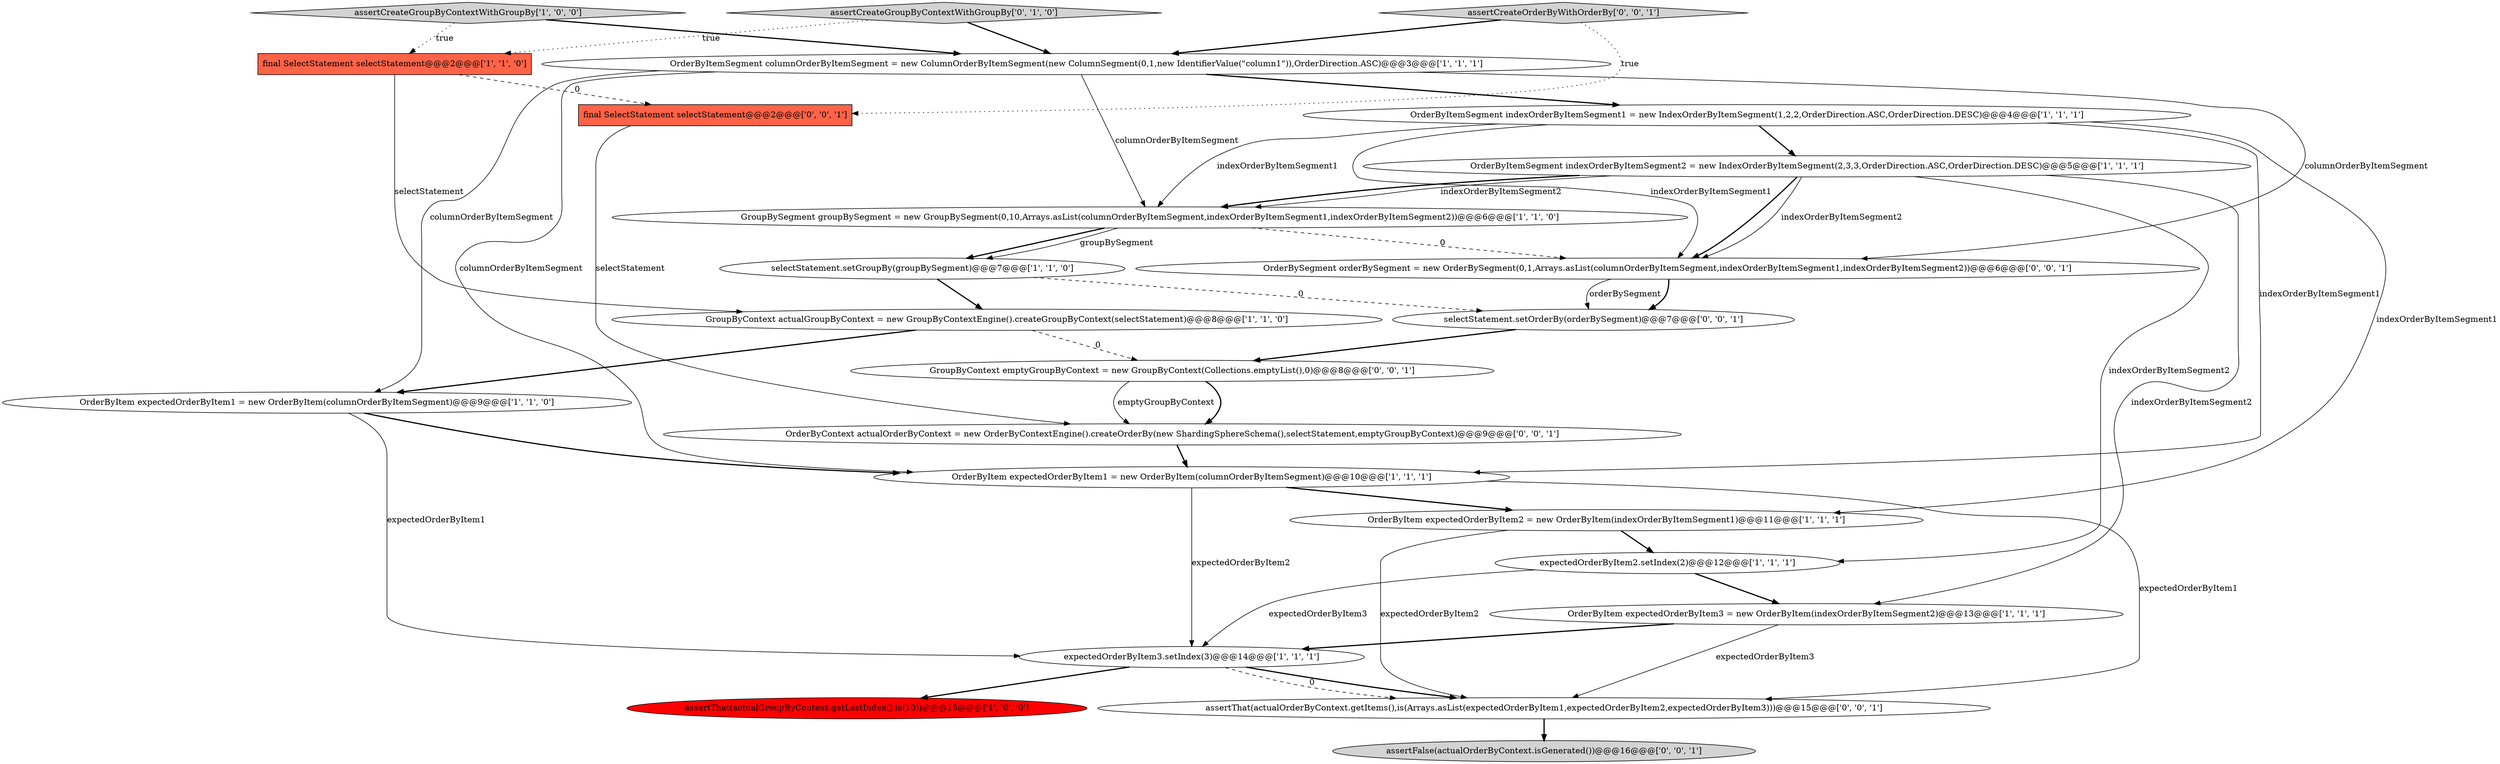 digraph {
9 [style = filled, label = "OrderByItemSegment indexOrderByItemSegment1 = new IndexOrderByItemSegment(1,2,2,OrderDirection.ASC,OrderDirection.DESC)@@@4@@@['1', '1', '1']", fillcolor = white, shape = ellipse image = "AAA0AAABBB1BBB"];
12 [style = filled, label = "assertThat(actualGroupByContext.getLastIndex(),is(10))@@@15@@@['1', '0', '0']", fillcolor = red, shape = ellipse image = "AAA1AAABBB1BBB"];
14 [style = filled, label = "OrderByItem expectedOrderByItem1 = new OrderByItem(columnOrderByItemSegment)@@@10@@@['1', '1', '1']", fillcolor = white, shape = ellipse image = "AAA0AAABBB1BBB"];
16 [style = filled, label = "selectStatement.setOrderBy(orderBySegment)@@@7@@@['0', '0', '1']", fillcolor = white, shape = ellipse image = "AAA0AAABBB3BBB"];
23 [style = filled, label = "final SelectStatement selectStatement@@@2@@@['0', '0', '1']", fillcolor = tomato, shape = box image = "AAA0AAABBB3BBB"];
17 [style = filled, label = "assertThat(actualOrderByContext.getItems(),is(Arrays.asList(expectedOrderByItem1,expectedOrderByItem2,expectedOrderByItem3)))@@@15@@@['0', '0', '1']", fillcolor = white, shape = ellipse image = "AAA0AAABBB3BBB"];
21 [style = filled, label = "assertFalse(actualOrderByContext.isGenerated())@@@16@@@['0', '0', '1']", fillcolor = lightgray, shape = ellipse image = "AAA0AAABBB3BBB"];
5 [style = filled, label = "expectedOrderByItem2.setIndex(2)@@@12@@@['1', '1', '1']", fillcolor = white, shape = ellipse image = "AAA0AAABBB1BBB"];
13 [style = filled, label = "OrderByItem expectedOrderByItem2 = new OrderByItem(indexOrderByItemSegment1)@@@11@@@['1', '1', '1']", fillcolor = white, shape = ellipse image = "AAA0AAABBB1BBB"];
1 [style = filled, label = "GroupByContext actualGroupByContext = new GroupByContextEngine().createGroupByContext(selectStatement)@@@8@@@['1', '1', '0']", fillcolor = white, shape = ellipse image = "AAA0AAABBB1BBB"];
11 [style = filled, label = "GroupBySegment groupBySegment = new GroupBySegment(0,10,Arrays.asList(columnOrderByItemSegment,indexOrderByItemSegment1,indexOrderByItemSegment2))@@@6@@@['1', '1', '0']", fillcolor = white, shape = ellipse image = "AAA0AAABBB1BBB"];
22 [style = filled, label = "GroupByContext emptyGroupByContext = new GroupByContext(Collections.emptyList(),0)@@@8@@@['0', '0', '1']", fillcolor = white, shape = ellipse image = "AAA0AAABBB3BBB"];
3 [style = filled, label = "final SelectStatement selectStatement@@@2@@@['1', '1', '0']", fillcolor = tomato, shape = box image = "AAA0AAABBB1BBB"];
4 [style = filled, label = "OrderByItem expectedOrderByItem3 = new OrderByItem(indexOrderByItemSegment2)@@@13@@@['1', '1', '1']", fillcolor = white, shape = ellipse image = "AAA0AAABBB1BBB"];
10 [style = filled, label = "OrderByItemSegment indexOrderByItemSegment2 = new IndexOrderByItemSegment(2,3,3,OrderDirection.ASC,OrderDirection.DESC)@@@5@@@['1', '1', '1']", fillcolor = white, shape = ellipse image = "AAA0AAABBB1BBB"];
0 [style = filled, label = "OrderByItemSegment columnOrderByItemSegment = new ColumnOrderByItemSegment(new ColumnSegment(0,1,new IdentifierValue(\"column1\")),OrderDirection.ASC)@@@3@@@['1', '1', '1']", fillcolor = white, shape = ellipse image = "AAA0AAABBB1BBB"];
8 [style = filled, label = "expectedOrderByItem3.setIndex(3)@@@14@@@['1', '1', '1']", fillcolor = white, shape = ellipse image = "AAA0AAABBB1BBB"];
15 [style = filled, label = "assertCreateGroupByContextWithGroupBy['0', '1', '0']", fillcolor = lightgray, shape = diamond image = "AAA0AAABBB2BBB"];
6 [style = filled, label = "OrderByItem expectedOrderByItem1 = new OrderByItem(columnOrderByItemSegment)@@@9@@@['1', '1', '0']", fillcolor = white, shape = ellipse image = "AAA0AAABBB1BBB"];
20 [style = filled, label = "OrderBySegment orderBySegment = new OrderBySegment(0,1,Arrays.asList(columnOrderByItemSegment,indexOrderByItemSegment1,indexOrderByItemSegment2))@@@6@@@['0', '0', '1']", fillcolor = white, shape = ellipse image = "AAA0AAABBB3BBB"];
2 [style = filled, label = "selectStatement.setGroupBy(groupBySegment)@@@7@@@['1', '1', '0']", fillcolor = white, shape = ellipse image = "AAA0AAABBB1BBB"];
7 [style = filled, label = "assertCreateGroupByContextWithGroupBy['1', '0', '0']", fillcolor = lightgray, shape = diamond image = "AAA0AAABBB1BBB"];
19 [style = filled, label = "OrderByContext actualOrderByContext = new OrderByContextEngine().createOrderBy(new ShardingSphereSchema(),selectStatement,emptyGroupByContext)@@@9@@@['0', '0', '1']", fillcolor = white, shape = ellipse image = "AAA0AAABBB3BBB"];
18 [style = filled, label = "assertCreateOrderByWithOrderBy['0', '0', '1']", fillcolor = lightgray, shape = diamond image = "AAA0AAABBB3BBB"];
0->9 [style = bold, label=""];
10->20 [style = bold, label=""];
4->17 [style = solid, label="expectedOrderByItem3"];
11->20 [style = dashed, label="0"];
22->19 [style = bold, label=""];
2->1 [style = bold, label=""];
14->17 [style = solid, label="expectedOrderByItem1"];
0->20 [style = solid, label="columnOrderByItemSegment"];
7->0 [style = bold, label=""];
22->19 [style = solid, label="emptyGroupByContext"];
9->10 [style = bold, label=""];
9->11 [style = solid, label="indexOrderByItemSegment1"];
18->23 [style = dotted, label="true"];
10->4 [style = solid, label="indexOrderByItemSegment2"];
16->22 [style = bold, label=""];
11->2 [style = bold, label=""];
1->22 [style = dashed, label="0"];
6->14 [style = bold, label=""];
8->17 [style = bold, label=""];
15->3 [style = dotted, label="true"];
9->14 [style = solid, label="indexOrderByItemSegment1"];
14->8 [style = solid, label="expectedOrderByItem2"];
3->23 [style = dashed, label="0"];
1->6 [style = bold, label=""];
10->11 [style = bold, label=""];
20->16 [style = bold, label=""];
19->14 [style = bold, label=""];
6->8 [style = solid, label="expectedOrderByItem1"];
9->20 [style = solid, label="indexOrderByItemSegment1"];
7->3 [style = dotted, label="true"];
3->1 [style = solid, label="selectStatement"];
10->20 [style = solid, label="indexOrderByItemSegment2"];
13->17 [style = solid, label="expectedOrderByItem2"];
2->16 [style = dashed, label="0"];
15->0 [style = bold, label=""];
5->4 [style = bold, label=""];
13->5 [style = bold, label=""];
8->17 [style = dashed, label="0"];
4->8 [style = bold, label=""];
5->8 [style = solid, label="expectedOrderByItem3"];
0->11 [style = solid, label="columnOrderByItemSegment"];
20->16 [style = solid, label="orderBySegment"];
0->14 [style = solid, label="columnOrderByItemSegment"];
9->13 [style = solid, label="indexOrderByItemSegment1"];
0->6 [style = solid, label="columnOrderByItemSegment"];
11->2 [style = solid, label="groupBySegment"];
10->11 [style = solid, label="indexOrderByItemSegment2"];
14->13 [style = bold, label=""];
17->21 [style = bold, label=""];
18->0 [style = bold, label=""];
8->12 [style = bold, label=""];
23->19 [style = solid, label="selectStatement"];
10->5 [style = solid, label="indexOrderByItemSegment2"];
}
